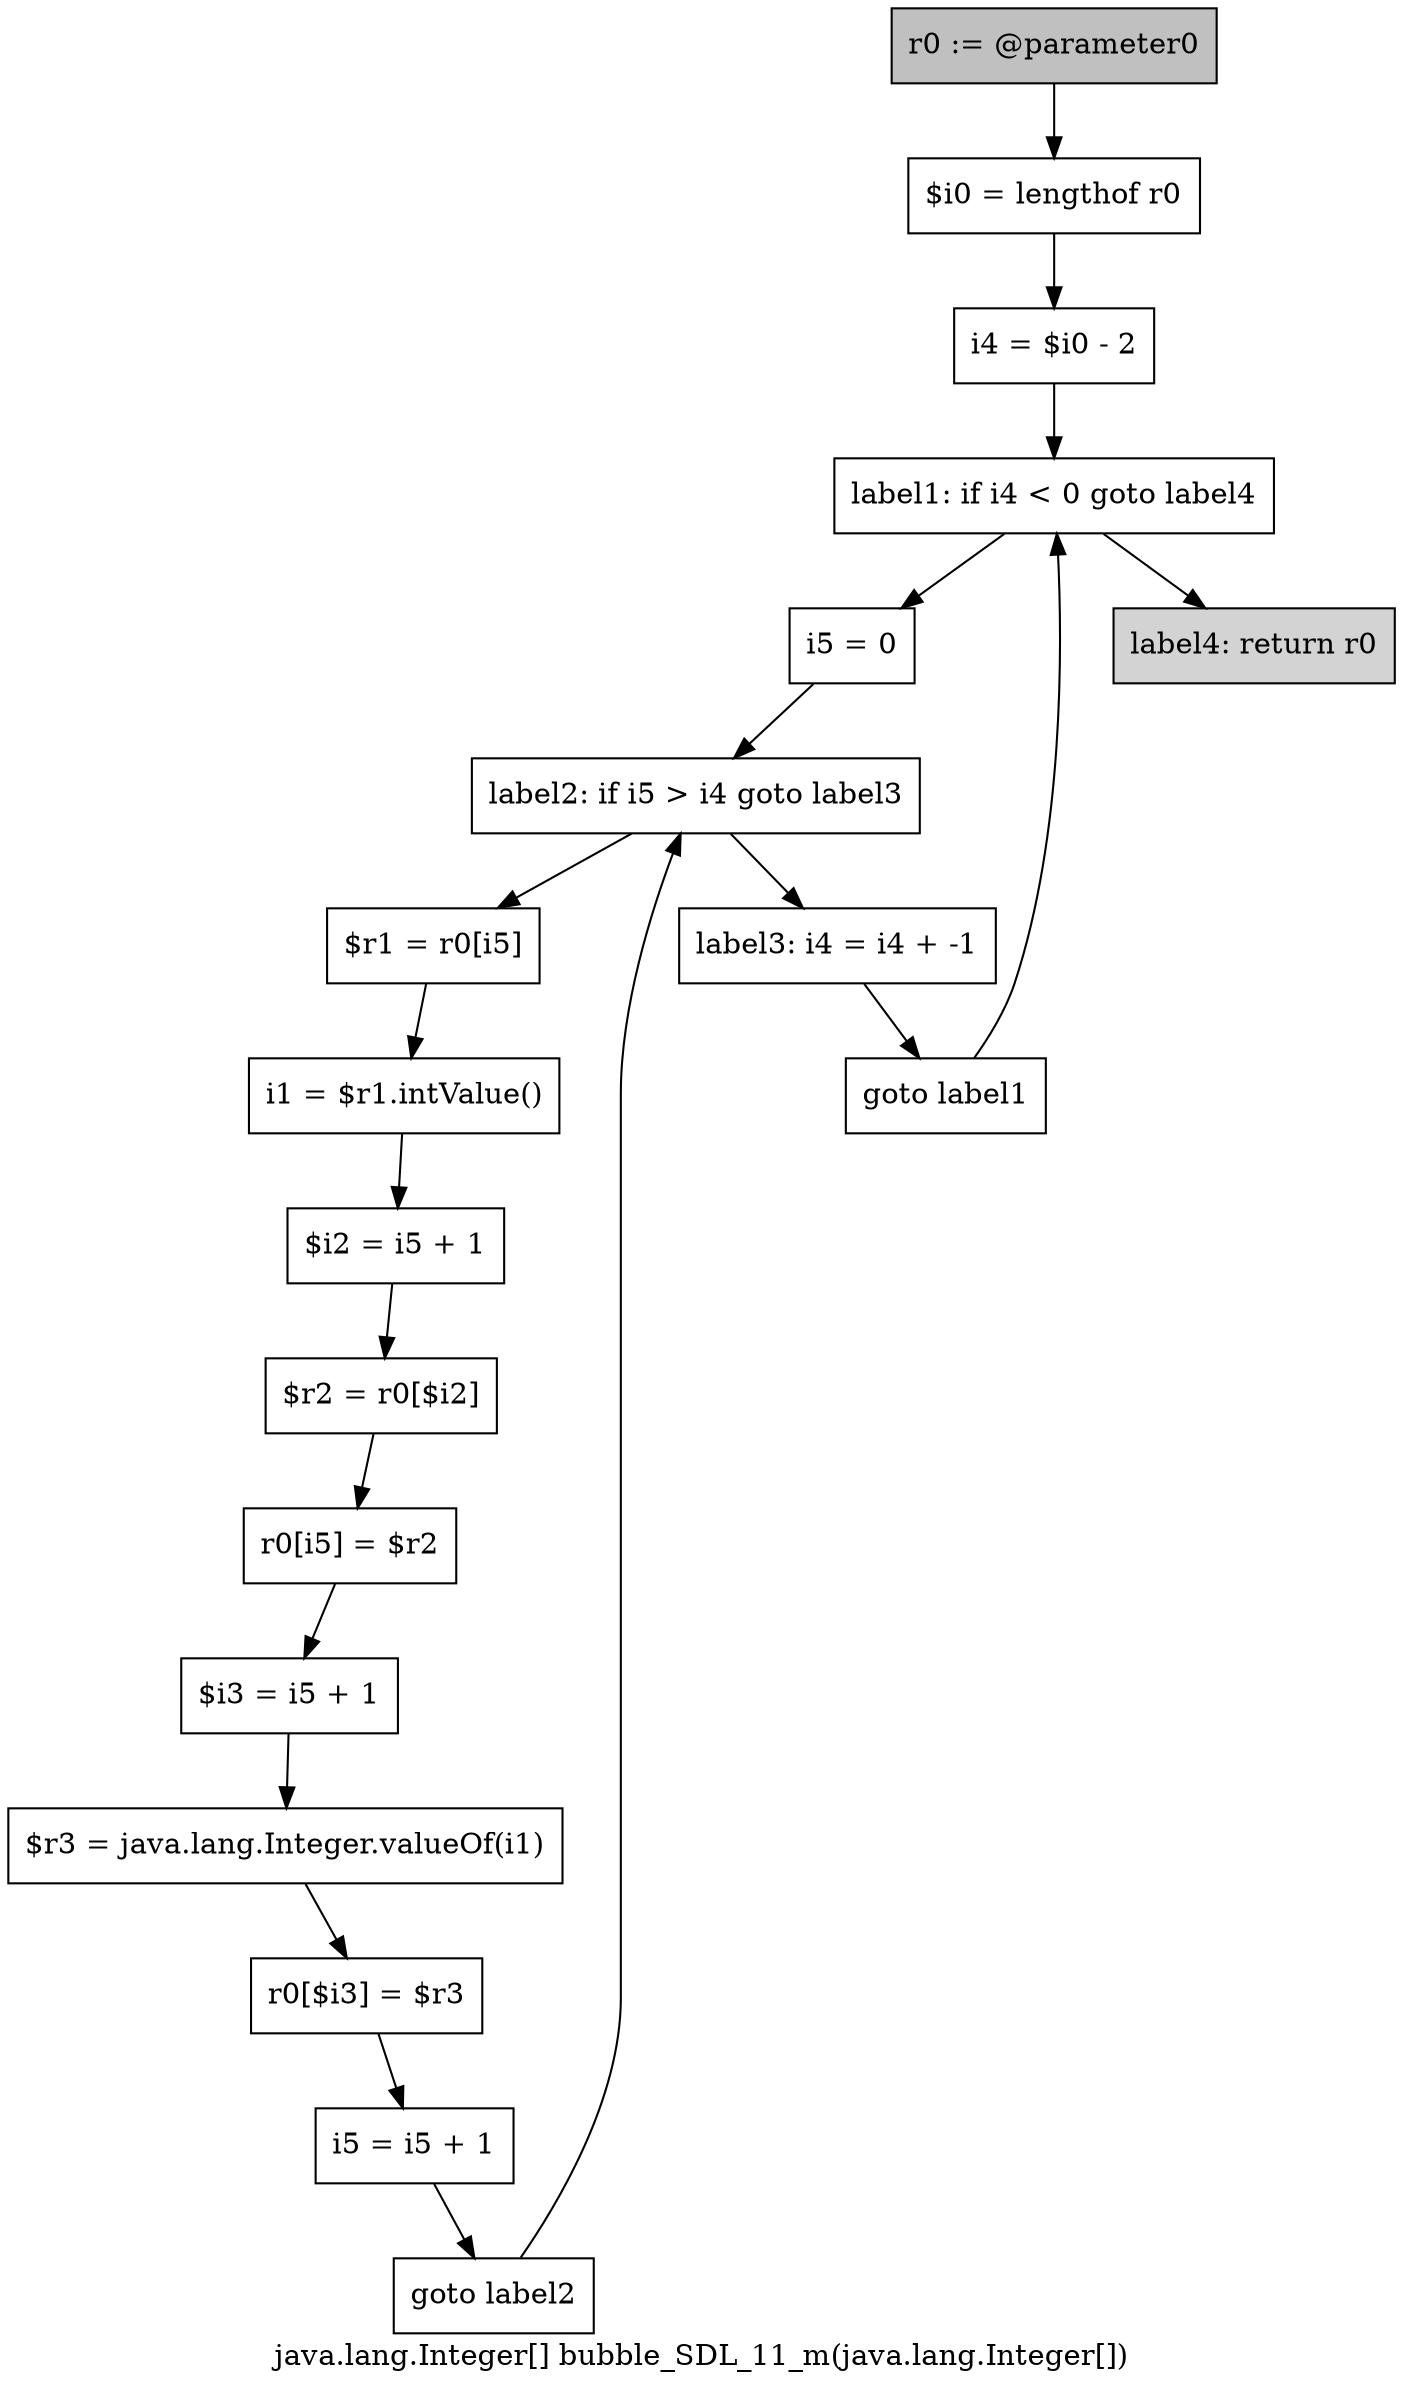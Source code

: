 digraph "java.lang.Integer[] bubble_SDL_11_m(java.lang.Integer[])" {
    label="java.lang.Integer[] bubble_SDL_11_m(java.lang.Integer[])";
    node [shape=box];
    "0" [style=filled,fillcolor=gray,label="r0 := @parameter0",];
    "1" [label="$i0 = lengthof r0",];
    "0"->"1";
    "2" [label="i4 = $i0 - 2",];
    "1"->"2";
    "3" [label="label1: if i4 < 0 goto label4",];
    "2"->"3";
    "4" [label="i5 = 0",];
    "3"->"4";
    "18" [style=filled,fillcolor=lightgray,label="label4: return r0",];
    "3"->"18";
    "5" [label="label2: if i5 > i4 goto label3",];
    "4"->"5";
    "6" [label="$r1 = r0[i5]",];
    "5"->"6";
    "16" [label="label3: i4 = i4 + -1",];
    "5"->"16";
    "7" [label="i1 = $r1.intValue()",];
    "6"->"7";
    "8" [label="$i2 = i5 + 1",];
    "7"->"8";
    "9" [label="$r2 = r0[$i2]",];
    "8"->"9";
    "10" [label="r0[i5] = $r2",];
    "9"->"10";
    "11" [label="$i3 = i5 + 1",];
    "10"->"11";
    "12" [label="$r3 = java.lang.Integer.valueOf(i1)",];
    "11"->"12";
    "13" [label="r0[$i3] = $r3",];
    "12"->"13";
    "14" [label="i5 = i5 + 1",];
    "13"->"14";
    "15" [label="goto label2",];
    "14"->"15";
    "15"->"5";
    "17" [label="goto label1",];
    "16"->"17";
    "17"->"3";
}

